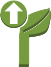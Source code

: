 <?xml version="1.0" encoding="UTF-8"?>
<dia:diagram xmlns:dia="http://www.lysator.liu.se/~alla/dia/">
  <dia:layer name="Fondo" visible="true" active="true">
    <dia:group>
      <dia:group>
        <dia:group>
          <dia:object type="Standard - BezierLine" version="0" id="O0">
            <dia:attribute name="obj_pos">
              <dia:point val="3.663,1.262"/>
            </dia:attribute>
            <dia:attribute name="obj_bb">
              <dia:rectangle val="2.366,1.262;3.663,2.427"/>
            </dia:attribute>
            <dia:attribute name="bez_points">
              <dia:point val="3.663,1.262"/>
              <dia:point val="3.663,1.395"/>
              <dia:point val="3.663,1.262"/>
              <dia:point val="3.663,1.395"/>
              <dia:point val="3.222,2.104"/>
              <dia:point val="2.392,2.406"/>
              <dia:point val="2.383,2.409"/>
              <dia:point val="2.377,2.411"/>
              <dia:point val="2.371,2.418"/>
              <dia:point val="2.366,2.427"/>
              <dia:point val="2.366,2.294"/>
              <dia:point val="2.366,2.427"/>
              <dia:point val="2.366,2.294"/>
              <dia:point val="2.371,2.285"/>
              <dia:point val="2.377,2.278"/>
              <dia:point val="2.383,2.276"/>
              <dia:point val="2.392,2.273"/>
              <dia:point val="3.222,1.97"/>
              <dia:point val="3.663,1.262"/>
            </dia:attribute>
            <dia:attribute name="corner_types">
              <dia:enum val="0"/>
              <dia:enum val="0"/>
              <dia:enum val="0"/>
              <dia:enum val="0"/>
              <dia:enum val="0"/>
              <dia:enum val="0"/>
              <dia:enum val="0"/>
            </dia:attribute>
            <dia:attribute name="line_color">
              <dia:color val="#4d622c"/>
            </dia:attribute>
            <dia:attribute name="line_width">
              <dia:real val="0"/>
            </dia:attribute>
          </dia:object>
          <dia:object type="Standard - BezierLine" version="0" id="O1">
            <dia:attribute name="obj_pos">
              <dia:point val="2.366,2.294"/>
            </dia:attribute>
            <dia:attribute name="obj_bb">
              <dia:rectangle val="2.354,2.294;2.366,2.455"/>
            </dia:attribute>
            <dia:attribute name="bez_points">
              <dia:point val="2.366,2.294"/>
              <dia:point val="2.366,2.427"/>
              <dia:point val="2.366,2.294"/>
              <dia:point val="2.366,2.427"/>
              <dia:point val="2.361,2.435"/>
              <dia:point val="2.357,2.444"/>
              <dia:point val="2.354,2.455"/>
              <dia:point val="2.354,2.322"/>
              <dia:point val="2.354,2.455"/>
              <dia:point val="2.354,2.322"/>
              <dia:point val="2.357,2.311"/>
              <dia:point val="2.361,2.302"/>
              <dia:point val="2.366,2.294"/>
            </dia:attribute>
            <dia:attribute name="corner_types">
              <dia:enum val="0"/>
              <dia:enum val="0"/>
              <dia:enum val="0"/>
              <dia:enum val="0"/>
              <dia:enum val="0"/>
            </dia:attribute>
            <dia:attribute name="line_color">
              <dia:color val="#4d622c"/>
            </dia:attribute>
            <dia:attribute name="line_width">
              <dia:real val="0"/>
            </dia:attribute>
          </dia:object>
          <dia:object type="Standard - BezierLine" version="0" id="O2">
            <dia:attribute name="obj_pos">
              <dia:point val="2.354,2.322"/>
            </dia:attribute>
            <dia:attribute name="obj_bb">
              <dia:rectangle val="1.344,2.322;3.344,2.644"/>
            </dia:attribute>
            <dia:attribute name="bez_points">
              <dia:point val="2.354,2.322"/>
              <dia:point val="2.354,2.455"/>
              <dia:point val="2.354,2.322"/>
              <dia:point val="2.354,2.455"/>
              <dia:point val="2.349,2.469"/>
              <dia:point val="2.346,2.484"/>
              <dia:point val="2.344,2.497"/>
              <dia:point val="2.344,2.364"/>
              <dia:point val="2.344,2.497"/>
              <dia:point val="2.344,2.364"/>
              <dia:point val="2.346,2.35"/>
              <dia:point val="2.349,2.335"/>
              <dia:point val="2.354,2.322"/>
            </dia:attribute>
            <dia:attribute name="corner_types">
              <dia:enum val="0"/>
              <dia:enum val="0"/>
              <dia:enum val="0"/>
              <dia:enum val="0"/>
              <dia:enum val="0"/>
            </dia:attribute>
            <dia:attribute name="line_color">
              <dia:color val="#4d622c"/>
            </dia:attribute>
            <dia:attribute name="line_width">
              <dia:real val="0"/>
            </dia:attribute>
          </dia:object>
          <dia:object type="Standard - BezierLine" version="0" id="O3">
            <dia:attribute name="obj_pos">
              <dia:point val="2.344,2.364"/>
            </dia:attribute>
            <dia:attribute name="obj_bb">
              <dia:rectangle val="1.341,2.364;3.341,2.523"/>
            </dia:attribute>
            <dia:attribute name="bez_points">
              <dia:point val="2.344,2.364"/>
              <dia:point val="2.344,2.497"/>
              <dia:point val="2.344,2.364"/>
              <dia:point val="2.344,2.497"/>
              <dia:point val="2.342,2.507"/>
              <dia:point val="2.341,2.515"/>
              <dia:point val="2.341,2.523"/>
              <dia:point val="2.341,2.39"/>
              <dia:point val="2.341,2.523"/>
              <dia:point val="2.341,2.39"/>
              <dia:point val="2.341,2.382"/>
              <dia:point val="2.342,2.373"/>
              <dia:point val="2.344,2.364"/>
            </dia:attribute>
            <dia:attribute name="corner_types">
              <dia:enum val="0"/>
              <dia:enum val="0"/>
              <dia:enum val="0"/>
              <dia:enum val="0"/>
              <dia:enum val="0"/>
            </dia:attribute>
            <dia:attribute name="line_color">
              <dia:color val="#4d622c"/>
            </dia:attribute>
            <dia:attribute name="line_width">
              <dia:real val="0"/>
            </dia:attribute>
          </dia:object>
        </dia:group>
        <dia:object type="Standard - Beziergon" version="0" id="O4">
          <dia:attribute name="obj_pos">
            <dia:point val="2.341,2.523"/>
          </dia:attribute>
          <dia:attribute name="obj_bb">
            <dia:rectangle val="1.341,1.262;3.663,2.523"/>
          </dia:attribute>
          <dia:attribute name="bez_points">
            <dia:point val="2.341,2.523"/>
            <dia:point val="2.341,2.39"/>
            <dia:point val="2.341,2.523"/>
            <dia:point val="2.341,2.39"/>
            <dia:point val="2.341,2.352"/>
            <dia:point val="2.361,2.283"/>
            <dia:point val="2.383,2.276"/>
            <dia:point val="2.392,2.273"/>
            <dia:point val="3.222,1.97"/>
            <dia:point val="3.663,1.262"/>
            <dia:point val="3.663,1.395"/>
            <dia:point val="3.663,1.262"/>
            <dia:point val="3.663,1.395"/>
            <dia:point val="3.222,2.104"/>
            <dia:point val="2.392,2.406"/>
            <dia:point val="2.383,2.409"/>
            <dia:point val="2.361,2.417"/>
            <dia:point val="2.341,2.485"/>
          </dia:attribute>
          <dia:attribute name="corner_types">
            <dia:enum val="-1200007560"/>
            <dia:enum val="0"/>
            <dia:enum val="0"/>
            <dia:enum val="0"/>
            <dia:enum val="0"/>
            <dia:enum val="0"/>
            <dia:enum val="0"/>
          </dia:attribute>
          <dia:attribute name="line_color">
            <dia:color val="#4d622c"/>
          </dia:attribute>
          <dia:attribute name="line_width">
            <dia:real val="0"/>
          </dia:attribute>
          <dia:attribute name="inner_color">
            <dia:color val="#4d622c"/>
          </dia:attribute>
          <dia:attribute name="show_background">
            <dia:boolean val="true"/>
          </dia:attribute>
        </dia:object>
        <dia:group>
          <dia:object type="Standard - BezierLine" version="0" id="O5">
            <dia:attribute name="obj_pos">
              <dia:point val="3.733,1.418"/>
            </dia:attribute>
            <dia:attribute name="obj_bb">
              <dia:rectangle val="2.704,1.418;4.704,1.943"/>
            </dia:attribute>
            <dia:attribute name="bez_points">
              <dia:point val="3.733,1.418"/>
              <dia:point val="3.733,1.552"/>
              <dia:point val="3.733,1.418"/>
              <dia:point val="3.733,1.552"/>
              <dia:point val="3.726,1.628"/>
              <dia:point val="3.716,1.712"/>
              <dia:point val="3.704,1.797"/>
              <dia:point val="3.704,1.664"/>
              <dia:point val="3.704,1.797"/>
              <dia:point val="3.704,1.664"/>
              <dia:point val="3.716,1.578"/>
              <dia:point val="3.726,1.494"/>
              <dia:point val="3.733,1.418"/>
            </dia:attribute>
            <dia:attribute name="corner_types">
              <dia:enum val="0"/>
              <dia:enum val="0"/>
              <dia:enum val="0"/>
              <dia:enum val="0"/>
              <dia:enum val="0"/>
            </dia:attribute>
            <dia:attribute name="line_color">
              <dia:color val="#4d622c"/>
            </dia:attribute>
            <dia:attribute name="line_width">
              <dia:real val="0"/>
            </dia:attribute>
          </dia:object>
          <dia:object type="Standard - BezierLine" version="0" id="O6">
            <dia:attribute name="obj_pos">
              <dia:point val="3.704,1.664"/>
            </dia:attribute>
            <dia:attribute name="obj_bb">
              <dia:rectangle val="3.616,1.664;3.704,2.188"/>
            </dia:attribute>
            <dia:attribute name="bez_points">
              <dia:point val="3.704,1.664"/>
              <dia:point val="3.704,1.797"/>
              <dia:point val="3.704,1.664"/>
              <dia:point val="3.704,1.797"/>
              <dia:point val="3.683,1.933"/>
              <dia:point val="3.655,2.072"/>
              <dia:point val="3.616,2.188"/>
              <dia:point val="3.616,2.055"/>
              <dia:point val="3.616,2.188"/>
              <dia:point val="3.616,2.055"/>
              <dia:point val="3.655,1.939"/>
              <dia:point val="3.683,1.799"/>
              <dia:point val="3.704,1.664"/>
            </dia:attribute>
            <dia:attribute name="corner_types">
              <dia:enum val="0"/>
              <dia:enum val="0"/>
              <dia:enum val="0"/>
              <dia:enum val="0"/>
              <dia:enum val="0"/>
            </dia:attribute>
            <dia:attribute name="line_color">
              <dia:color val="#4d622c"/>
            </dia:attribute>
            <dia:attribute name="line_width">
              <dia:real val="0"/>
            </dia:attribute>
          </dia:object>
          <dia:object type="Standard - BezierLine" version="0" id="O7">
            <dia:attribute name="obj_pos">
              <dia:point val="3.616,2.055"/>
            </dia:attribute>
            <dia:attribute name="obj_bb">
              <dia:rectangle val="3.55,2.055;3.616,2.341"/>
            </dia:attribute>
            <dia:attribute name="bez_points">
              <dia:point val="3.616,2.055"/>
              <dia:point val="3.616,2.188"/>
              <dia:point val="3.616,2.055"/>
              <dia:point val="3.616,2.188"/>
              <dia:point val="3.596,2.246"/>
              <dia:point val="3.575,2.298"/>
              <dia:point val="3.55,2.341"/>
              <dia:point val="3.55,2.208"/>
              <dia:point val="3.55,2.341"/>
              <dia:point val="3.55,2.208"/>
              <dia:point val="3.575,2.165"/>
              <dia:point val="3.597,2.113"/>
              <dia:point val="3.616,2.055"/>
            </dia:attribute>
            <dia:attribute name="corner_types">
              <dia:enum val="0"/>
              <dia:enum val="0"/>
              <dia:enum val="0"/>
              <dia:enum val="0"/>
              <dia:enum val="0"/>
            </dia:attribute>
            <dia:attribute name="line_color">
              <dia:color val="#4d622c"/>
            </dia:attribute>
            <dia:attribute name="line_width">
              <dia:real val="0"/>
            </dia:attribute>
          </dia:object>
          <dia:object type="Standard - BezierLine" version="0" id="O8">
            <dia:attribute name="obj_pos">
              <dia:point val="3.55,2.208"/>
            </dia:attribute>
            <dia:attribute name="obj_bb">
              <dia:rectangle val="2.629,2.208;3.55,2.654"/>
            </dia:attribute>
            <dia:attribute name="bez_points">
              <dia:point val="3.55,2.208"/>
              <dia:point val="3.55,2.341"/>
              <dia:point val="3.55,2.208"/>
              <dia:point val="3.55,2.341"/>
              <dia:point val="3.532,2.372"/>
              <dia:point val="3.513,2.398"/>
              <dia:point val="3.493,2.419"/>
              <dia:point val="3.36,2.551"/>
              <dia:point val="3.008,2.623"/>
              <dia:point val="2.629,2.654"/>
              <dia:point val="2.629,2.52"/>
              <dia:point val="2.629,2.654"/>
              <dia:point val="2.629,2.52"/>
              <dia:point val="3.008,2.49"/>
              <dia:point val="3.36,2.418"/>
              <dia:point val="3.493,2.285"/>
              <dia:point val="3.513,2.265"/>
              <dia:point val="3.532,2.239"/>
              <dia:point val="3.55,2.208"/>
            </dia:attribute>
            <dia:attribute name="corner_types">
              <dia:enum val="0"/>
              <dia:enum val="0"/>
              <dia:enum val="0"/>
              <dia:enum val="0"/>
              <dia:enum val="0"/>
              <dia:enum val="0"/>
              <dia:enum val="0"/>
            </dia:attribute>
            <dia:attribute name="line_color">
              <dia:color val="#4d622c"/>
            </dia:attribute>
            <dia:attribute name="line_width">
              <dia:real val="0"/>
            </dia:attribute>
          </dia:object>
        </dia:group>
        <dia:object type="Standard - Beziergon" version="0" id="O9">
          <dia:attribute name="obj_pos">
            <dia:point val="3.733,1.418"/>
          </dia:attribute>
          <dia:attribute name="obj_bb">
            <dia:rectangle val="2.629,1.326;4.733,2.654"/>
          </dia:attribute>
          <dia:attribute name="bez_points">
            <dia:point val="3.733,1.418"/>
            <dia:point val="3.733,1.552"/>
            <dia:point val="3.733,1.418"/>
            <dia:point val="3.733,1.552"/>
            <dia:point val="3.705,1.85"/>
            <dia:point val="3.637,2.275"/>
            <dia:point val="3.493,2.419"/>
            <dia:point val="3.36,2.551"/>
            <dia:point val="3.008,2.623"/>
            <dia:point val="2.629,2.654"/>
            <dia:point val="2.629,2.52"/>
            <dia:point val="2.629,2.654"/>
            <dia:point val="2.629,2.52"/>
            <dia:point val="3.008,2.49"/>
            <dia:point val="3.36,2.418"/>
            <dia:point val="3.493,2.285"/>
            <dia:point val="3.637,2.142"/>
            <dia:point val="3.705,1.717"/>
          </dia:attribute>
          <dia:attribute name="corner_types">
            <dia:enum val="-1200007560"/>
            <dia:enum val="0"/>
            <dia:enum val="0"/>
            <dia:enum val="0"/>
            <dia:enum val="0"/>
            <dia:enum val="0"/>
            <dia:enum val="0"/>
          </dia:attribute>
          <dia:attribute name="line_color">
            <dia:color val="#4d622c"/>
          </dia:attribute>
          <dia:attribute name="line_width">
            <dia:real val="0"/>
          </dia:attribute>
          <dia:attribute name="inner_color">
            <dia:color val="#4d622c"/>
          </dia:attribute>
          <dia:attribute name="show_background">
            <dia:boolean val="true"/>
          </dia:attribute>
        </dia:object>
        <dia:group>
          <dia:object type="Standard - Box" version="0" id="O10">
            <dia:attribute name="obj_pos">
              <dia:point val="2.186,4.004"/>
            </dia:attribute>
            <dia:attribute name="obj_bb">
              <dia:rectangle val="2.186,4.004;2.636,4.137"/>
            </dia:attribute>
            <dia:attribute name="elem_corner">
              <dia:point val="2.186,4.004"/>
            </dia:attribute>
            <dia:attribute name="elem_width">
              <dia:real val="0.45"/>
            </dia:attribute>
            <dia:attribute name="elem_height">
              <dia:real val="0.133"/>
            </dia:attribute>
            <dia:attribute name="border_width">
              <dia:real val="0"/>
            </dia:attribute>
            <dia:attribute name="border_color">
              <dia:color val="#4d622c"/>
            </dia:attribute>
            <dia:attribute name="inner_color">
              <dia:color val="#4d622c"/>
            </dia:attribute>
            <dia:attribute name="show_background">
              <dia:boolean val="true"/>
            </dia:attribute>
          </dia:object>
        </dia:group>
        <dia:group>
          <dia:object type="Standard - BezierLine" version="0" id="O11">
            <dia:attribute name="obj_pos">
              <dia:point val="2.543,1.496"/>
            </dia:attribute>
            <dia:attribute name="obj_bb">
              <dia:rectangle val="1.536,1.496;3.536,1.797"/>
            </dia:attribute>
            <dia:attribute name="bez_points">
              <dia:point val="2.543,1.496"/>
              <dia:point val="2.543,1.553"/>
              <dia:point val="2.543,1.496"/>
              <dia:point val="2.543,1.553"/>
              <dia:point val="2.543,1.585"/>
              <dia:point val="2.541,1.617"/>
              <dia:point val="2.536,1.648"/>
              <dia:point val="2.536,1.591"/>
              <dia:point val="2.536,1.648"/>
              <dia:point val="2.536,1.591"/>
              <dia:point val="2.541,1.56"/>
              <dia:point val="2.543,1.528"/>
              <dia:point val="2.543,1.496"/>
            </dia:attribute>
            <dia:attribute name="corner_types">
              <dia:enum val="0"/>
              <dia:enum val="0"/>
              <dia:enum val="0"/>
              <dia:enum val="0"/>
              <dia:enum val="0"/>
            </dia:attribute>
            <dia:attribute name="line_color">
              <dia:color val="#4d622c"/>
            </dia:attribute>
            <dia:attribute name="line_width">
              <dia:real val="0"/>
            </dia:attribute>
          </dia:object>
          <dia:object type="Standard - BezierLine" version="0" id="O12">
            <dia:attribute name="obj_pos">
              <dia:point val="2.536,1.591"/>
            </dia:attribute>
            <dia:attribute name="obj_bb">
              <dia:rectangle val="2.511,1.591;2.536,1.753"/>
            </dia:attribute>
            <dia:attribute name="bez_points">
              <dia:point val="2.536,1.591"/>
              <dia:point val="2.536,1.648"/>
              <dia:point val="2.536,1.591"/>
              <dia:point val="2.536,1.648"/>
              <dia:point val="2.531,1.684"/>
              <dia:point val="2.522,1.719"/>
              <dia:point val="2.511,1.753"/>
              <dia:point val="2.511,1.695"/>
              <dia:point val="2.511,1.753"/>
              <dia:point val="2.511,1.695"/>
              <dia:point val="2.522,1.662"/>
              <dia:point val="2.53,1.626"/>
              <dia:point val="2.536,1.591"/>
            </dia:attribute>
            <dia:attribute name="corner_types">
              <dia:enum val="0"/>
              <dia:enum val="0"/>
              <dia:enum val="0"/>
              <dia:enum val="0"/>
              <dia:enum val="0"/>
            </dia:attribute>
            <dia:attribute name="line_color">
              <dia:color val="#4d622c"/>
            </dia:attribute>
            <dia:attribute name="line_width">
              <dia:real val="0"/>
            </dia:attribute>
          </dia:object>
          <dia:object type="Standard - BezierLine" version="0" id="O13">
            <dia:attribute name="obj_pos">
              <dia:point val="2.511,1.695"/>
            </dia:attribute>
            <dia:attribute name="obj_bb">
              <dia:rectangle val="2.46,1.695;2.511,1.866"/>
            </dia:attribute>
            <dia:attribute name="bez_points">
              <dia:point val="2.511,1.695"/>
              <dia:point val="2.511,1.753"/>
              <dia:point val="2.511,1.695"/>
              <dia:point val="2.511,1.753"/>
              <dia:point val="2.497,1.792"/>
              <dia:point val="2.48,1.83"/>
              <dia:point val="2.46,1.866"/>
              <dia:point val="2.46,1.809"/>
              <dia:point val="2.46,1.866"/>
              <dia:point val="2.46,1.809"/>
              <dia:point val="2.48,1.773"/>
              <dia:point val="2.497,1.735"/>
              <dia:point val="2.511,1.695"/>
            </dia:attribute>
            <dia:attribute name="corner_types">
              <dia:enum val="0"/>
              <dia:enum val="0"/>
              <dia:enum val="0"/>
              <dia:enum val="0"/>
              <dia:enum val="0"/>
            </dia:attribute>
            <dia:attribute name="line_color">
              <dia:color val="#4d622c"/>
            </dia:attribute>
            <dia:attribute name="line_width">
              <dia:real val="0"/>
            </dia:attribute>
          </dia:object>
          <dia:object type="Standard - BezierLine" version="0" id="O14">
            <dia:attribute name="obj_pos">
              <dia:point val="2.46,1.809"/>
            </dia:attribute>
            <dia:attribute name="obj_bb">
              <dia:rectangle val="0.267,1.496;2.46,2.186"/>
            </dia:attribute>
            <dia:attribute name="bez_points">
              <dia:point val="2.46,1.809"/>
              <dia:point val="2.46,1.866"/>
              <dia:point val="2.46,1.809"/>
              <dia:point val="2.46,1.866"/>
              <dia:point val="2.35,2.057"/>
              <dia:point val="2.143,2.186"/>
              <dia:point val="1.905,2.186"/>
              <dia:point val="1.552,2.186"/>
              <dia:point val="1.267,1.903"/>
              <dia:point val="1.267,1.553"/>
              <dia:point val="1.267,1.496"/>
              <dia:point val="1.267,1.553"/>
              <dia:point val="1.267,1.496"/>
              <dia:point val="1.267,1.846"/>
              <dia:point val="1.552,2.129"/>
              <dia:point val="1.905,2.129"/>
              <dia:point val="2.143,2.129"/>
              <dia:point val="2.35,2.0"/>
              <dia:point val="2.46,1.809"/>
            </dia:attribute>
            <dia:attribute name="corner_types">
              <dia:enum val="0"/>
              <dia:enum val="0"/>
              <dia:enum val="0"/>
              <dia:enum val="0"/>
              <dia:enum val="0"/>
              <dia:enum val="0"/>
              <dia:enum val="0"/>
            </dia:attribute>
            <dia:attribute name="line_color">
              <dia:color val="#4d622c"/>
            </dia:attribute>
            <dia:attribute name="line_width">
              <dia:real val="0"/>
            </dia:attribute>
          </dia:object>
        </dia:group>
        <dia:object type="Standard - Beziergon" version="0" id="O15">
          <dia:attribute name="obj_pos">
            <dia:point val="2.543,1.496"/>
          </dia:attribute>
          <dia:attribute name="obj_bb">
            <dia:rectangle val="0.267,1.496;3.543,2.186"/>
          </dia:attribute>
          <dia:attribute name="bez_points">
            <dia:point val="2.543,1.496"/>
            <dia:point val="2.543,1.553"/>
            <dia:point val="2.543,1.496"/>
            <dia:point val="2.543,1.553"/>
            <dia:point val="2.543,1.903"/>
            <dia:point val="2.257,2.186"/>
            <dia:point val="1.905,2.186"/>
            <dia:point val="1.552,2.186"/>
            <dia:point val="1.267,1.903"/>
            <dia:point val="1.267,1.553"/>
            <dia:point val="1.267,1.496"/>
            <dia:point val="1.267,1.553"/>
            <dia:point val="1.267,1.496"/>
            <dia:point val="1.267,1.846"/>
            <dia:point val="1.552,2.129"/>
            <dia:point val="1.905,2.129"/>
            <dia:point val="2.257,2.129"/>
            <dia:point val="2.543,1.846"/>
          </dia:attribute>
          <dia:attribute name="corner_types">
            <dia:enum val="-1200007560"/>
            <dia:enum val="0"/>
            <dia:enum val="0"/>
            <dia:enum val="0"/>
            <dia:enum val="0"/>
            <dia:enum val="0"/>
            <dia:enum val="0"/>
          </dia:attribute>
          <dia:attribute name="line_color">
            <dia:color val="#4d622c"/>
          </dia:attribute>
          <dia:attribute name="line_width">
            <dia:real val="0"/>
          </dia:attribute>
          <dia:attribute name="inner_color">
            <dia:color val="#4d622c"/>
          </dia:attribute>
          <dia:attribute name="show_background">
            <dia:boolean val="true"/>
          </dia:attribute>
        </dia:object>
        <dia:group>
          <dia:object type="Standard - Beziergon" version="0" id="O16">
            <dia:attribute name="obj_pos">
              <dia:point val="1.905,2.129"/>
            </dia:attribute>
            <dia:attribute name="obj_bb">
              <dia:rectangle val="1.267,0.863;2.543,2.129"/>
            </dia:attribute>
            <dia:attribute name="bez_points">
              <dia:point val="1.905,2.129"/>
              <dia:point val="1.552,2.129"/>
              <dia:point val="1.267,1.845"/>
              <dia:point val="1.267,1.496"/>
              <dia:point val="1.267,1.147"/>
              <dia:point val="1.552,0.863"/>
              <dia:point val="1.905,0.863"/>
              <dia:point val="2.257,0.863"/>
              <dia:point val="2.543,1.147"/>
              <dia:point val="2.543,1.496"/>
              <dia:point val="2.543,1.845"/>
              <dia:point val="2.257,2.129"/>
            </dia:attribute>
            <dia:attribute name="corner_types">
              <dia:enum val="-1200007544"/>
              <dia:enum val="0"/>
              <dia:enum val="0"/>
              <dia:enum val="0"/>
              <dia:enum val="0"/>
            </dia:attribute>
            <dia:attribute name="line_color">
              <dia:color val="#769b3f"/>
            </dia:attribute>
            <dia:attribute name="line_width">
              <dia:real val="0"/>
            </dia:attribute>
            <dia:attribute name="inner_color">
              <dia:color val="#769b3f"/>
            </dia:attribute>
            <dia:attribute name="show_background">
              <dia:boolean val="true"/>
            </dia:attribute>
          </dia:object>
        </dia:group>
        <dia:group>
          <dia:object type="Standard - Beziergon" version="0" id="O17">
            <dia:attribute name="obj_pos">
              <dia:point val="1.739,1.987"/>
            </dia:attribute>
            <dia:attribute name="obj_bb">
              <dia:rectangle val="1.502,0.962;2.307,1.987"/>
            </dia:attribute>
            <dia:attribute name="bez_points">
              <dia:point val="1.739,1.987"/>
              <dia:point val="2.07,1.987"/>
              <dia:point val="1.739,1.987"/>
              <dia:point val="2.07,1.987"/>
              <dia:point val="2.07,1.355"/>
              <dia:point val="2.07,1.987"/>
              <dia:point val="2.07,1.355"/>
              <dia:point val="2.307,1.355"/>
              <dia:point val="2.07,1.355"/>
              <dia:point val="2.307,1.355"/>
              <dia:point val="1.905,0.962"/>
              <dia:point val="2.307,1.355"/>
              <dia:point val="1.905,0.962"/>
              <dia:point val="1.502,1.357"/>
              <dia:point val="1.905,0.962"/>
              <dia:point val="1.502,1.357"/>
              <dia:point val="1.739,1.357"/>
              <dia:point val="1.502,1.357"/>
              <dia:point val="1.739,1.357"/>
              <dia:point val="1.739,1.987"/>
              <dia:point val="1.739,1.357"/>
            </dia:attribute>
            <dia:attribute name="corner_types">
              <dia:enum val="-1200007512"/>
              <dia:enum val="0"/>
              <dia:enum val="0"/>
              <dia:enum val="0"/>
              <dia:enum val="0"/>
              <dia:enum val="0"/>
              <dia:enum val="0"/>
              <dia:enum val="0"/>
            </dia:attribute>
            <dia:attribute name="line_color">
              <dia:color val="#ffffff"/>
            </dia:attribute>
            <dia:attribute name="line_width">
              <dia:real val="0"/>
            </dia:attribute>
            <dia:attribute name="show_background">
              <dia:boolean val="true"/>
            </dia:attribute>
          </dia:object>
          <dia:object type="Standard - Beziergon" version="0" id="O18">
            <dia:attribute name="obj_pos">
              <dia:point val="1.614,1.312"/>
            </dia:attribute>
            <dia:attribute name="obj_bb">
              <dia:rectangle val="1.614,1.026;2.196,1.942"/>
            </dia:attribute>
            <dia:attribute name="bez_points">
              <dia:point val="1.614,1.312"/>
              <dia:point val="1.905,1.026"/>
              <dia:point val="1.614,1.312"/>
              <dia:point val="1.905,1.026"/>
              <dia:point val="2.196,1.31"/>
              <dia:point val="1.905,1.026"/>
              <dia:point val="2.196,1.31"/>
              <dia:point val="2.025,1.31"/>
              <dia:point val="2.196,1.31"/>
              <dia:point val="2.025,1.31"/>
              <dia:point val="2.025,1.942"/>
              <dia:point val="2.025,1.31"/>
              <dia:point val="2.025,1.942"/>
              <dia:point val="1.785,1.942"/>
              <dia:point val="2.025,1.942"/>
              <dia:point val="1.785,1.942"/>
              <dia:point val="1.785,1.312"/>
              <dia:point val="1.785,1.942"/>
              <dia:point val="1.785,1.312"/>
              <dia:point val="1.614,1.312"/>
              <dia:point val="1.785,1.312"/>
            </dia:attribute>
            <dia:attribute name="corner_types">
              <dia:enum val="-1200007400"/>
              <dia:enum val="0"/>
              <dia:enum val="0"/>
              <dia:enum val="0"/>
              <dia:enum val="0"/>
              <dia:enum val="0"/>
              <dia:enum val="0"/>
              <dia:enum val="0"/>
            </dia:attribute>
            <dia:attribute name="line_color">
              <dia:color val="#ffffff"/>
            </dia:attribute>
            <dia:attribute name="line_width">
              <dia:real val="0"/>
            </dia:attribute>
            <dia:attribute name="show_background">
              <dia:boolean val="true"/>
            </dia:attribute>
          </dia:object>
        </dia:group>
        <dia:object type="Standard - Beziergon" version="0" id="O19">
          <dia:attribute name="obj_pos">
            <dia:point val="2.433,2.464"/>
          </dia:attribute>
          <dia:attribute name="obj_bb">
            <dia:rectangle val="2.2,1.262;3.737,4"/>
          </dia:attribute>
          <dia:attribute name="bez_points">
            <dia:point val="2.433,2.464"/>
            <dia:point val="2.427,2.466"/>
            <dia:point val="2.422,2.467"/>
            <dia:point val="2.416,2.467"/>
            <dia:point val="2.395,2.467"/>
            <dia:point val="2.352,2.428"/>
            <dia:point val="2.345,2.407"/>
            <dia:point val="2.335,2.38"/>
            <dia:point val="2.357,2.285"/>
            <dia:point val="2.384,2.276"/>
            <dia:point val="2.393,2.273"/>
            <dia:point val="3.223,1.97"/>
            <dia:point val="3.664,1.262"/>
            <dia:point val="3.364,1.3"/>
            <dia:point val="2.907,1.431"/>
            <dia:point val="2.655,1.584"/>
            <dia:point val="2.656,1.598"/>
            <dia:point val="2.657,1.613"/>
            <dia:point val="2.657,1.627"/>
            <dia:point val="2.657,1.899"/>
            <dia:point val="2.482,2.13"/>
            <dia:point val="2.24,2.22"/>
            <dia:point val="2.222,2.316"/>
            <dia:point val="2.25,2.417"/>
            <dia:point val="2.2,2.524"/>
            <dia:point val="2.2,4"/>
            <dia:point val="2.2,2.524"/>
            <dia:point val="2.2,4"/>
            <dia:point val="2.65,4"/>
            <dia:point val="2.2,4"/>
            <dia:point val="2.65,4"/>
            <dia:point val="2.65,2.522"/>
            <dia:point val="2.65,4"/>
            <dia:point val="2.65,2.522"/>
            <dia:point val="3,2.491"/>
            <dia:point val="3.369,2.42"/>
            <dia:point val="3.502,2.287"/>
            <dia:point val="3.646,2.144"/>
            <dia:point val="3.709,1.719"/>
            <dia:point val="3.737,1.42"/>
            <dia:point val="3.274,2.173"/>
            <dia:point val="2.468,2.452"/>
          </dia:attribute>
          <dia:attribute name="corner_types">
            <dia:enum val="-1200007496"/>
            <dia:enum val="0"/>
            <dia:enum val="0"/>
            <dia:enum val="0"/>
            <dia:enum val="0"/>
            <dia:enum val="0"/>
            <dia:enum val="0"/>
            <dia:enum val="0"/>
            <dia:enum val="0"/>
            <dia:enum val="0"/>
            <dia:enum val="0"/>
            <dia:enum val="0"/>
            <dia:enum val="0"/>
            <dia:enum val="0"/>
            <dia:enum val="0"/>
          </dia:attribute>
          <dia:attribute name="line_color">
            <dia:color val="#769b3f"/>
          </dia:attribute>
          <dia:attribute name="line_width">
            <dia:real val="0"/>
          </dia:attribute>
          <dia:attribute name="inner_color">
            <dia:color val="#769b3f"/>
          </dia:attribute>
          <dia:attribute name="show_background">
            <dia:boolean val="true"/>
          </dia:attribute>
        </dia:object>
      </dia:group>
    </dia:group>
  </dia:layer>
</dia:diagram>
